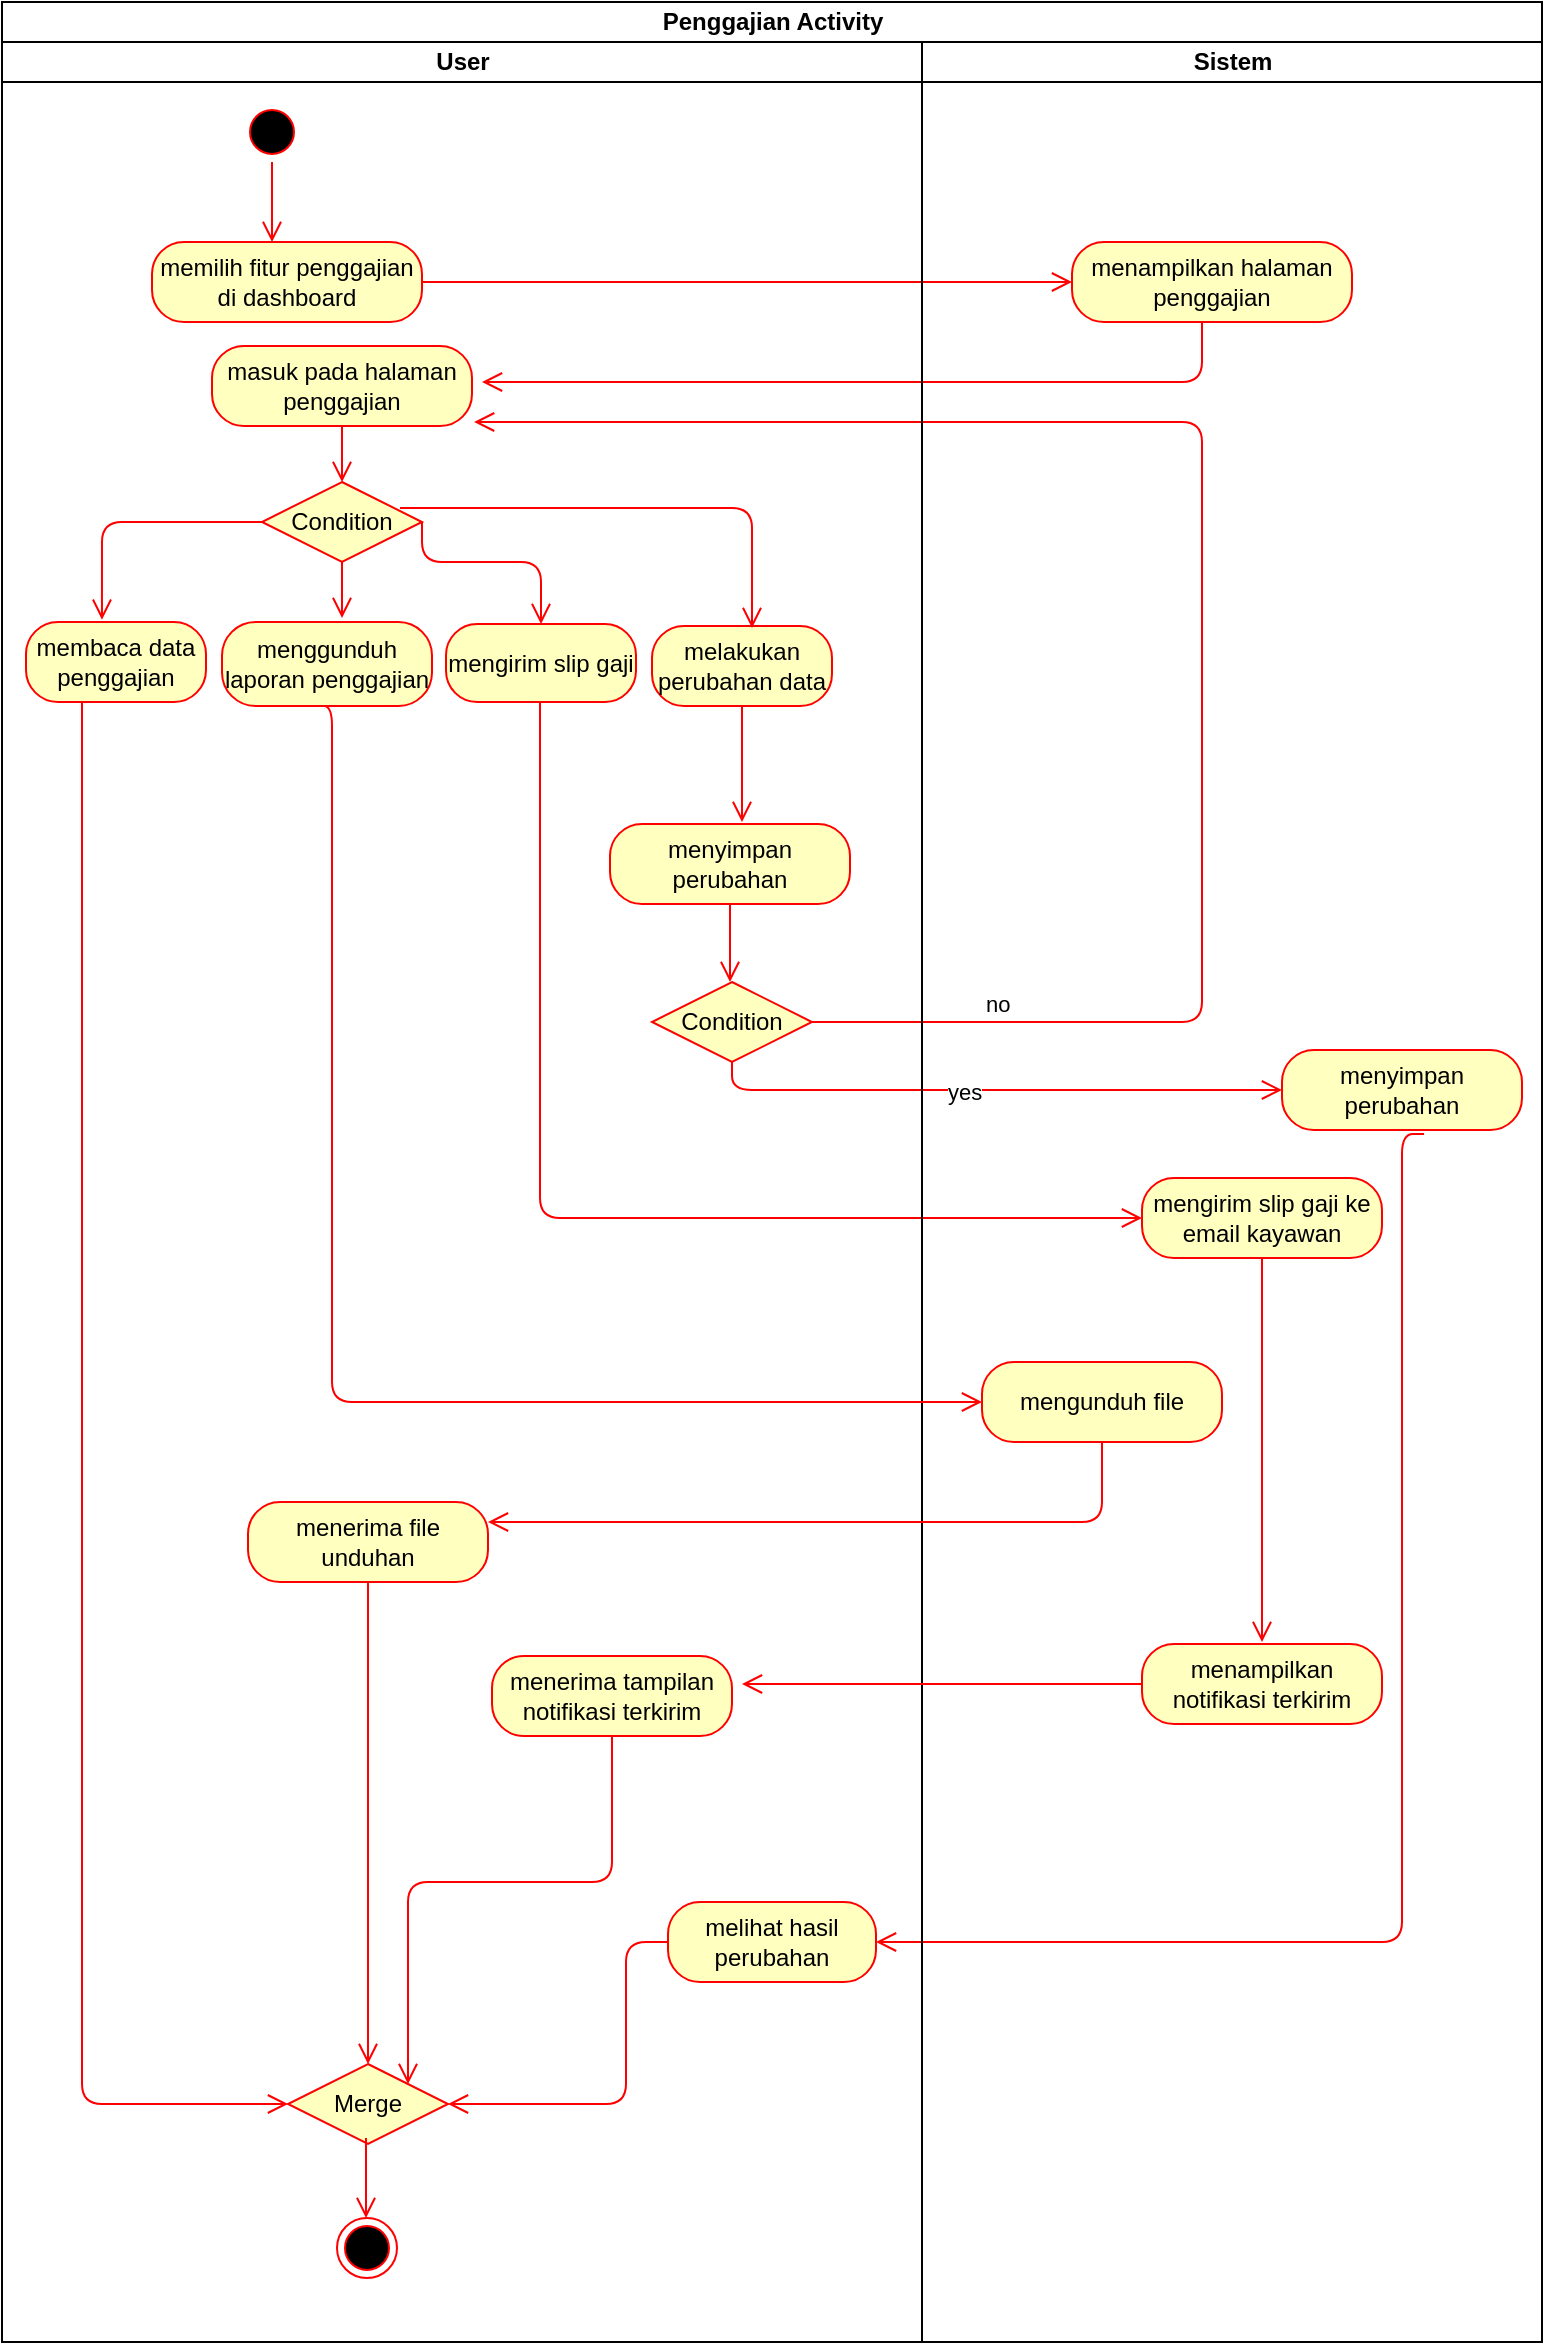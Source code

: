 <mxfile version="10.9.8" type="device"><diagram id="daq8eiLRoNK0rg7QigqB" name="Page-1"><mxGraphModel dx="868" dy="435" grid="1" gridSize="10" guides="1" tooltips="1" connect="1" arrows="1" fold="1" page="1" pageScale="1" pageWidth="827" pageHeight="1169" math="0" shadow="0"><root><mxCell id="0"/><mxCell id="1" parent="0"/><mxCell id="wMrzQ9i5Yjg6TsxoMLH2-11" value="Penggajian Activity" style="swimlane;html=1;childLayout=stackLayout;resizeParent=1;resizeParentMax=0;startSize=20;" parent="1" vertex="1"><mxGeometry x="80" y="40" width="770" height="1170" as="geometry"/></mxCell><mxCell id="wMrzQ9i5Yjg6TsxoMLH2-22" value="" style="edgeStyle=orthogonalEdgeStyle;html=1;verticalAlign=bottom;endArrow=open;endSize=8;strokeColor=#ff0000;entryX=0;entryY=0.5;entryDx=0;entryDy=0;" parent="wMrzQ9i5Yjg6TsxoMLH2-11" source="wMrzQ9i5Yjg6TsxoMLH2-21" edge="1" target="wMrzQ9i5Yjg6TsxoMLH2-23"><mxGeometry relative="1" as="geometry"><mxPoint x="448" y="140" as="targetPoint"/></mxGeometry></mxCell><mxCell id="wMrzQ9i5Yjg6TsxoMLH2-24" value="" style="edgeStyle=orthogonalEdgeStyle;html=1;verticalAlign=bottom;endArrow=open;endSize=8;strokeColor=#ff0000;" parent="wMrzQ9i5Yjg6TsxoMLH2-11" source="wMrzQ9i5Yjg6TsxoMLH2-23" edge="1"><mxGeometry relative="1" as="geometry"><mxPoint x="240" y="190" as="targetPoint"/><Array as="points"><mxPoint x="600" y="190"/></Array></mxGeometry></mxCell><mxCell id="wMrzQ9i5Yjg6TsxoMLH2-62" value="yes" style="edgeStyle=orthogonalEdgeStyle;html=1;align=left;verticalAlign=top;endArrow=open;endSize=8;strokeColor=#ff0000;entryX=0;entryY=0.5;entryDx=0;entryDy=0;" parent="wMrzQ9i5Yjg6TsxoMLH2-11" source="wMrzQ9i5Yjg6TsxoMLH2-60" target="wMrzQ9i5Yjg6TsxoMLH2-68" edge="1"><mxGeometry x="-0.173" y="12" relative="1" as="geometry"><mxPoint x="455" y="600" as="targetPoint"/><Array as="points"><mxPoint x="365" y="544"/></Array><mxPoint as="offset"/></mxGeometry></mxCell><mxCell id="wMrzQ9i5Yjg6TsxoMLH2-69" value="" style="edgeStyle=orthogonalEdgeStyle;html=1;verticalAlign=bottom;endArrow=open;endSize=8;strokeColor=#ff0000;exitX=0.592;exitY=1.05;exitDx=0;exitDy=0;exitPerimeter=0;entryX=1;entryY=0.5;entryDx=0;entryDy=0;" parent="wMrzQ9i5Yjg6TsxoMLH2-11" source="wMrzQ9i5Yjg6TsxoMLH2-68" target="wMrzQ9i5Yjg6TsxoMLH2-70" edge="1"><mxGeometry relative="1" as="geometry"><mxPoint x="600" y="1030" as="targetPoint"/><Array as="points"><mxPoint x="700" y="566"/><mxPoint x="700" y="970"/></Array></mxGeometry></mxCell><mxCell id="wMrzQ9i5Yjg6TsxoMLH2-12" value="User" style="swimlane;html=1;startSize=20;" parent="wMrzQ9i5Yjg6TsxoMLH2-11" vertex="1"><mxGeometry y="20" width="460" height="1150" as="geometry"/></mxCell><mxCell id="wMrzQ9i5Yjg6TsxoMLH2-16" value="" style="ellipse;html=1;shape=startState;fillColor=#000000;strokeColor=#ff0000;" parent="wMrzQ9i5Yjg6TsxoMLH2-12" vertex="1"><mxGeometry x="120" y="30" width="30" height="30" as="geometry"/></mxCell><mxCell id="wMrzQ9i5Yjg6TsxoMLH2-17" value="" style="edgeStyle=orthogonalEdgeStyle;html=1;verticalAlign=bottom;endArrow=open;endSize=8;strokeColor=#ff0000;" parent="wMrzQ9i5Yjg6TsxoMLH2-12" source="wMrzQ9i5Yjg6TsxoMLH2-16" edge="1"><mxGeometry relative="1" as="geometry"><mxPoint x="135" y="100" as="targetPoint"/></mxGeometry></mxCell><mxCell id="wMrzQ9i5Yjg6TsxoMLH2-21" value="memilih fitur penggajian di dashboard" style="rounded=1;whiteSpace=wrap;html=1;arcSize=40;fontColor=#000000;fillColor=#ffffc0;strokeColor=#ff0000;" parent="wMrzQ9i5Yjg6TsxoMLH2-12" vertex="1"><mxGeometry x="75" y="100" width="135" height="40" as="geometry"/></mxCell><mxCell id="wMrzQ9i5Yjg6TsxoMLH2-25" value="mengirim slip gaji" style="rounded=1;whiteSpace=wrap;html=1;arcSize=40;fontColor=#000000;fillColor=#ffffc0;strokeColor=#ff0000;" parent="wMrzQ9i5Yjg6TsxoMLH2-12" vertex="1"><mxGeometry x="222" y="291" width="95" height="39" as="geometry"/></mxCell><mxCell id="wMrzQ9i5Yjg6TsxoMLH2-41" value="" style="edgeStyle=orthogonalEdgeStyle;html=1;verticalAlign=bottom;endArrow=open;endSize=8;strokeColor=#ff0000;" parent="wMrzQ9i5Yjg6TsxoMLH2-12" source="wMrzQ9i5Yjg6TsxoMLH2-40" edge="1"><mxGeometry relative="1" as="geometry"><mxPoint x="364" y="470" as="targetPoint"/><Array as="points"><mxPoint x="364" y="470"/><mxPoint x="364" y="470"/></Array></mxGeometry></mxCell><mxCell id="wMrzQ9i5Yjg6TsxoMLH2-42" value="" style="ellipse;html=1;shape=endState;fillColor=#000000;strokeColor=#ff0000;" parent="wMrzQ9i5Yjg6TsxoMLH2-12" vertex="1"><mxGeometry x="167.5" y="1088" width="30" height="30" as="geometry"/></mxCell><mxCell id="wMrzQ9i5Yjg6TsxoMLH2-44" value="Condition" style="rhombus;whiteSpace=wrap;html=1;fillColor=#ffffc0;strokeColor=#ff0000;" parent="wMrzQ9i5Yjg6TsxoMLH2-12" vertex="1"><mxGeometry x="130" y="220" width="80" height="40" as="geometry"/></mxCell><mxCell id="wMrzQ9i5Yjg6TsxoMLH2-45" value="" style="edgeStyle=orthogonalEdgeStyle;html=1;align=left;verticalAlign=bottom;endArrow=open;endSize=8;strokeColor=#ff0000;exitX=1;exitY=0.5;exitDx=0;exitDy=0;entryX=0.5;entryY=0;entryDx=0;entryDy=0;" parent="wMrzQ9i5Yjg6TsxoMLH2-12" source="wMrzQ9i5Yjg6TsxoMLH2-44" target="wMrzQ9i5Yjg6TsxoMLH2-25" edge="1"><mxGeometry x="-0.2" y="-50" relative="1" as="geometry"><mxPoint x="320" y="290" as="targetPoint"/><mxPoint x="210" y="250" as="sourcePoint"/><Array as="points"><mxPoint x="210" y="260"/><mxPoint x="270" y="260"/></Array><mxPoint as="offset"/></mxGeometry></mxCell><mxCell id="wMrzQ9i5Yjg6TsxoMLH2-47" value="" style="edgeStyle=orthogonalEdgeStyle;html=1;align=left;verticalAlign=top;endArrow=open;endSize=8;strokeColor=#ff0000;exitX=0;exitY=0.5;exitDx=0;exitDy=0;entryX=0.422;entryY=-0.029;entryDx=0;entryDy=0;entryPerimeter=0;" parent="wMrzQ9i5Yjg6TsxoMLH2-12" source="wMrzQ9i5Yjg6TsxoMLH2-44" target="wMrzQ9i5Yjg6TsxoMLH2-54" edge="1"><mxGeometry x="-0.412" y="56" relative="1" as="geometry"><mxPoint x="40" y="280" as="targetPoint"/><mxPoint x="74.5" y="220" as="sourcePoint"/><mxPoint x="-111" y="10" as="offset"/></mxGeometry></mxCell><mxCell id="wMrzQ9i5Yjg6TsxoMLH2-52" value="menggunduh laporan penggajian" style="rounded=1;whiteSpace=wrap;html=1;arcSize=40;fontColor=#000000;fillColor=#ffffc0;strokeColor=#ff0000;" parent="wMrzQ9i5Yjg6TsxoMLH2-12" vertex="1"><mxGeometry x="110" y="290" width="105" height="42" as="geometry"/></mxCell><mxCell id="wMrzQ9i5Yjg6TsxoMLH2-54" value="membaca data penggajian" style="rounded=1;whiteSpace=wrap;html=1;arcSize=40;fontColor=#000000;fillColor=#ffffc0;strokeColor=#ff0000;" parent="wMrzQ9i5Yjg6TsxoMLH2-12" vertex="1"><mxGeometry x="12" y="290" width="90" height="40" as="geometry"/></mxCell><mxCell id="wMrzQ9i5Yjg6TsxoMLH2-55" value="" style="edgeStyle=orthogonalEdgeStyle;html=1;verticalAlign=bottom;endArrow=open;endSize=8;strokeColor=#ff0000;entryX=0;entryY=0.5;entryDx=0;entryDy=0;" parent="wMrzQ9i5Yjg6TsxoMLH2-12" source="wMrzQ9i5Yjg6TsxoMLH2-54" target="wMrzQ9i5Yjg6TsxoMLH2-72" edge="1"><mxGeometry relative="1" as="geometry"><mxPoint x="140" y="810" as="targetPoint"/><Array as="points"><mxPoint x="40" y="1031"/></Array></mxGeometry></mxCell><mxCell id="wMrzQ9i5Yjg6TsxoMLH2-60" value="Condition" style="rhombus;whiteSpace=wrap;html=1;fillColor=#ffffc0;strokeColor=#ff0000;" parent="wMrzQ9i5Yjg6TsxoMLH2-12" vertex="1"><mxGeometry x="325" y="470" width="80" height="40" as="geometry"/></mxCell><mxCell id="wMrzQ9i5Yjg6TsxoMLH2-61" value="no" style="edgeStyle=orthogonalEdgeStyle;html=1;align=left;verticalAlign=bottom;endArrow=open;endSize=8;strokeColor=#ff0000;entryX=1.008;entryY=0.95;entryDx=0;entryDy=0;entryPerimeter=0;exitX=1;exitY=0.5;exitDx=0;exitDy=0;" parent="wMrzQ9i5Yjg6TsxoMLH2-12" source="wMrzQ9i5Yjg6TsxoMLH2-60" target="wMrzQ9i5Yjg6TsxoMLH2-63" edge="1"><mxGeometry x="-0.803" relative="1" as="geometry"><mxPoint x="500" y="270" as="targetPoint"/><Array as="points"><mxPoint x="600" y="490"/><mxPoint x="600" y="190"/></Array><mxPoint as="offset"/></mxGeometry></mxCell><mxCell id="wMrzQ9i5Yjg6TsxoMLH2-63" value="masuk pada halaman penggajian" style="rounded=1;whiteSpace=wrap;html=1;arcSize=40;fontColor=#000000;fillColor=#ffffc0;strokeColor=#ff0000;" parent="wMrzQ9i5Yjg6TsxoMLH2-12" vertex="1"><mxGeometry x="105" y="152" width="130" height="40" as="geometry"/></mxCell><mxCell id="wMrzQ9i5Yjg6TsxoMLH2-64" value="" style="edgeStyle=orthogonalEdgeStyle;html=1;verticalAlign=bottom;endArrow=open;endSize=8;strokeColor=#ff0000;" parent="wMrzQ9i5Yjg6TsxoMLH2-12" source="wMrzQ9i5Yjg6TsxoMLH2-63" edge="1"><mxGeometry relative="1" as="geometry"><mxPoint x="170" y="220" as="targetPoint"/></mxGeometry></mxCell><mxCell id="wMrzQ9i5Yjg6TsxoMLH2-70" value="melihat hasil perubahan" style="rounded=1;whiteSpace=wrap;html=1;arcSize=40;fontColor=#000000;fillColor=#ffffc0;strokeColor=#ff0000;" parent="wMrzQ9i5Yjg6TsxoMLH2-12" vertex="1"><mxGeometry x="333" y="930" width="104" height="40" as="geometry"/></mxCell><mxCell id="wMrzQ9i5Yjg6TsxoMLH2-71" value="" style="edgeStyle=orthogonalEdgeStyle;html=1;verticalAlign=bottom;endArrow=open;endSize=8;strokeColor=#ff0000;entryX=1;entryY=0.5;entryDx=0;entryDy=0;" parent="wMrzQ9i5Yjg6TsxoMLH2-12" source="wMrzQ9i5Yjg6TsxoMLH2-70" target="wMrzQ9i5Yjg6TsxoMLH2-72" edge="1"><mxGeometry relative="1" as="geometry"><mxPoint x="312" y="1041" as="targetPoint"/><Array as="points"><mxPoint x="312" y="1031"/></Array></mxGeometry></mxCell><mxCell id="wMrzQ9i5Yjg6TsxoMLH2-72" value="Merge" style="rhombus;whiteSpace=wrap;html=1;fillColor=#ffffc0;strokeColor=#ff0000;" parent="wMrzQ9i5Yjg6TsxoMLH2-12" vertex="1"><mxGeometry x="143" y="1011" width="80" height="40" as="geometry"/></mxCell><mxCell id="wMrzQ9i5Yjg6TsxoMLH2-76" value="" style="edgeStyle=orthogonalEdgeStyle;html=1;verticalAlign=bottom;endArrow=open;endSize=8;strokeColor=#ff0000;" parent="wMrzQ9i5Yjg6TsxoMLH2-12" edge="1"><mxGeometry relative="1" as="geometry"><mxPoint x="182" y="1088" as="targetPoint"/><mxPoint x="182" y="1048" as="sourcePoint"/></mxGeometry></mxCell><mxCell id="jxxWpwowx2t7CII4DDCf-1" value="" style="edgeStyle=orthogonalEdgeStyle;html=1;verticalAlign=bottom;endArrow=open;endSize=8;strokeColor=#ff0000;" parent="wMrzQ9i5Yjg6TsxoMLH2-12" edge="1"><mxGeometry relative="1" as="geometry"><mxPoint x="170" y="288" as="targetPoint"/><mxPoint x="170" y="260" as="sourcePoint"/></mxGeometry></mxCell><mxCell id="wMrzQ9i5Yjg6TsxoMLH2-40" value="menyimpan perubahan" style="rounded=1;whiteSpace=wrap;html=1;arcSize=40;fontColor=#000000;fillColor=#ffffc0;strokeColor=#ff0000;" parent="wMrzQ9i5Yjg6TsxoMLH2-12" vertex="1"><mxGeometry x="304" y="391" width="120" height="40" as="geometry"/></mxCell><mxCell id="jxxWpwowx2t7CII4DDCf-2" value="" style="edgeStyle=orthogonalEdgeStyle;html=1;verticalAlign=bottom;endArrow=open;endSize=8;strokeColor=#ff0000;exitX=0.5;exitY=1;exitDx=0;exitDy=0;" parent="wMrzQ9i5Yjg6TsxoMLH2-12" source="nyX3vO8hy4_0AHBnMjZU-1" edge="1"><mxGeometry relative="1" as="geometry"><mxPoint x="370" y="390" as="targetPoint"/><Array as="points"><mxPoint x="370" y="360"/><mxPoint x="370" y="360"/></Array><mxPoint x="368" y="391" as="sourcePoint"/></mxGeometry></mxCell><mxCell id="jxxWpwowx2t7CII4DDCf-8" value="menerima file unduhan" style="rounded=1;whiteSpace=wrap;html=1;arcSize=40;fontColor=#000000;fillColor=#ffffc0;strokeColor=#ff0000;" parent="wMrzQ9i5Yjg6TsxoMLH2-12" vertex="1"><mxGeometry x="123" y="730" width="120" height="40" as="geometry"/></mxCell><mxCell id="jxxWpwowx2t7CII4DDCf-9" value="" style="edgeStyle=orthogonalEdgeStyle;html=1;verticalAlign=bottom;endArrow=open;endSize=8;strokeColor=#ff0000;entryX=0.5;entryY=0;entryDx=0;entryDy=0;" parent="wMrzQ9i5Yjg6TsxoMLH2-12" source="jxxWpwowx2t7CII4DDCf-8" target="wMrzQ9i5Yjg6TsxoMLH2-72" edge="1"><mxGeometry relative="1" as="geometry"><mxPoint x="150" y="981" as="targetPoint"/></mxGeometry></mxCell><mxCell id="nyX3vO8hy4_0AHBnMjZU-1" value="melakukan perubahan data" style="rounded=1;whiteSpace=wrap;html=1;arcSize=40;fontColor=#000000;fillColor=#ffffc0;strokeColor=#ff0000;" vertex="1" parent="wMrzQ9i5Yjg6TsxoMLH2-12"><mxGeometry x="325" y="292" width="90" height="40" as="geometry"/></mxCell><mxCell id="nyX3vO8hy4_0AHBnMjZU-3" value="" style="edgeStyle=orthogonalEdgeStyle;html=1;align=left;verticalAlign=bottom;endArrow=open;endSize=8;strokeColor=#ff0000;entryX=0.5;entryY=0;entryDx=0;entryDy=0;" edge="1" parent="wMrzQ9i5Yjg6TsxoMLH2-12"><mxGeometry x="-0.2" y="-50" relative="1" as="geometry"><mxPoint x="375" y="293" as="targetPoint"/><mxPoint x="199" y="233" as="sourcePoint"/><Array as="points"><mxPoint x="375" y="233"/></Array><mxPoint as="offset"/></mxGeometry></mxCell><mxCell id="nyX3vO8hy4_0AHBnMjZU-6" value="" style="edgeStyle=orthogonalEdgeStyle;html=1;verticalAlign=bottom;endArrow=open;endSize=8;strokeColor=#ff0000;exitX=0.495;exitY=1.179;exitDx=0;exitDy=0;exitPerimeter=0;entryX=0;entryY=0.5;entryDx=0;entryDy=0;" edge="1" parent="wMrzQ9i5Yjg6TsxoMLH2-12" target="nyX3vO8hy4_0AHBnMjZU-7"><mxGeometry relative="1" as="geometry"><mxPoint x="285" y="443" as="targetPoint"/><mxPoint x="269" y="330" as="sourcePoint"/><Array as="points"><mxPoint x="269" y="588"/></Array></mxGeometry></mxCell><mxCell id="nyX3vO8hy4_0AHBnMjZU-13" value="menerima tampilan notifikasi terkirim" style="rounded=1;whiteSpace=wrap;html=1;arcSize=40;fontColor=#000000;fillColor=#ffffc0;strokeColor=#ff0000;" vertex="1" parent="wMrzQ9i5Yjg6TsxoMLH2-12"><mxGeometry x="245" y="807" width="120" height="40" as="geometry"/></mxCell><mxCell id="nyX3vO8hy4_0AHBnMjZU-14" value="" style="edgeStyle=orthogonalEdgeStyle;html=1;verticalAlign=bottom;endArrow=open;endSize=8;strokeColor=#ff0000;entryX=1;entryY=0;entryDx=0;entryDy=0;" edge="1" source="nyX3vO8hy4_0AHBnMjZU-13" parent="wMrzQ9i5Yjg6TsxoMLH2-12" target="wMrzQ9i5Yjg6TsxoMLH2-72"><mxGeometry relative="1" as="geometry"><mxPoint x="305" y="907" as="targetPoint"/><Array as="points"><mxPoint x="305" y="920"/><mxPoint x="203" y="920"/></Array></mxGeometry></mxCell><mxCell id="wMrzQ9i5Yjg6TsxoMLH2-13" value="Sistem" style="swimlane;html=1;startSize=20;" parent="wMrzQ9i5Yjg6TsxoMLH2-11" vertex="1"><mxGeometry x="460" y="20" width="310" height="1150" as="geometry"/></mxCell><mxCell id="wMrzQ9i5Yjg6TsxoMLH2-23" value="menampilkan halaman penggajian" style="rounded=1;whiteSpace=wrap;html=1;arcSize=40;fontColor=#000000;fillColor=#ffffc0;strokeColor=#ff0000;" parent="wMrzQ9i5Yjg6TsxoMLH2-13" vertex="1"><mxGeometry x="75" y="100" width="140" height="40" as="geometry"/></mxCell><mxCell id="wMrzQ9i5Yjg6TsxoMLH2-68" value="menyimpan perubahan" style="rounded=1;whiteSpace=wrap;html=1;arcSize=40;fontColor=#000000;fillColor=#ffffc0;strokeColor=#ff0000;" parent="wMrzQ9i5Yjg6TsxoMLH2-13" vertex="1"><mxGeometry x="180" y="504" width="120" height="40" as="geometry"/></mxCell><mxCell id="jxxWpwowx2t7CII4DDCf-3" value="mengunduh file" style="rounded=1;whiteSpace=wrap;html=1;arcSize=40;fontColor=#000000;fillColor=#ffffc0;strokeColor=#ff0000;" parent="wMrzQ9i5Yjg6TsxoMLH2-13" vertex="1"><mxGeometry x="30" y="660" width="120" height="40" as="geometry"/></mxCell><mxCell id="nyX3vO8hy4_0AHBnMjZU-7" value="mengirim slip gaji ke email kayawan" style="rounded=1;whiteSpace=wrap;html=1;arcSize=40;fontColor=#000000;fillColor=#ffffc0;strokeColor=#ff0000;" vertex="1" parent="wMrzQ9i5Yjg6TsxoMLH2-13"><mxGeometry x="110" y="568" width="120" height="40" as="geometry"/></mxCell><mxCell id="nyX3vO8hy4_0AHBnMjZU-8" value="" style="edgeStyle=orthogonalEdgeStyle;html=1;verticalAlign=bottom;endArrow=open;endSize=8;strokeColor=#ff0000;" edge="1" source="nyX3vO8hy4_0AHBnMjZU-7" parent="wMrzQ9i5Yjg6TsxoMLH2-13"><mxGeometry relative="1" as="geometry"><mxPoint x="170" y="800" as="targetPoint"/></mxGeometry></mxCell><mxCell id="nyX3vO8hy4_0AHBnMjZU-11" value="menampilkan notifikasi terkirim" style="rounded=1;whiteSpace=wrap;html=1;arcSize=40;fontColor=#000000;fillColor=#ffffc0;strokeColor=#ff0000;" vertex="1" parent="wMrzQ9i5Yjg6TsxoMLH2-13"><mxGeometry x="110" y="801" width="120" height="40" as="geometry"/></mxCell><mxCell id="nyX3vO8hy4_0AHBnMjZU-12" value="" style="edgeStyle=orthogonalEdgeStyle;html=1;verticalAlign=bottom;endArrow=open;endSize=8;strokeColor=#ff0000;" edge="1" source="nyX3vO8hy4_0AHBnMjZU-11" parent="wMrzQ9i5Yjg6TsxoMLH2-13"><mxGeometry relative="1" as="geometry"><mxPoint x="-90" y="821" as="targetPoint"/></mxGeometry></mxCell><mxCell id="wMrzQ9i5Yjg6TsxoMLH2-53" value="" style="edgeStyle=orthogonalEdgeStyle;html=1;verticalAlign=bottom;endArrow=open;endSize=8;strokeColor=#ff0000;exitX=0.448;exitY=1;exitDx=0;exitDy=0;exitPerimeter=0;" parent="wMrzQ9i5Yjg6TsxoMLH2-11" source="wMrzQ9i5Yjg6TsxoMLH2-52" target="jxxWpwowx2t7CII4DDCf-3" edge="1"><mxGeometry relative="1" as="geometry"><mxPoint x="127" y="560" as="targetPoint"/><Array as="points"><mxPoint x="165" y="700"/></Array></mxGeometry></mxCell><mxCell id="jxxWpwowx2t7CII4DDCf-4" value="" style="edgeStyle=orthogonalEdgeStyle;html=1;verticalAlign=bottom;endArrow=open;endSize=8;strokeColor=#ff0000;exitX=0.5;exitY=1;exitDx=0;exitDy=0;entryX=1;entryY=0.25;entryDx=0;entryDy=0;" parent="wMrzQ9i5Yjg6TsxoMLH2-11" source="jxxWpwowx2t7CII4DDCf-3" edge="1" target="jxxWpwowx2t7CII4DDCf-8"><mxGeometry relative="1" as="geometry"><mxPoint x="320" y="760" as="targetPoint"/><Array as="points"><mxPoint x="550" y="760"/></Array></mxGeometry></mxCell></root></mxGraphModel></diagram></mxfile>